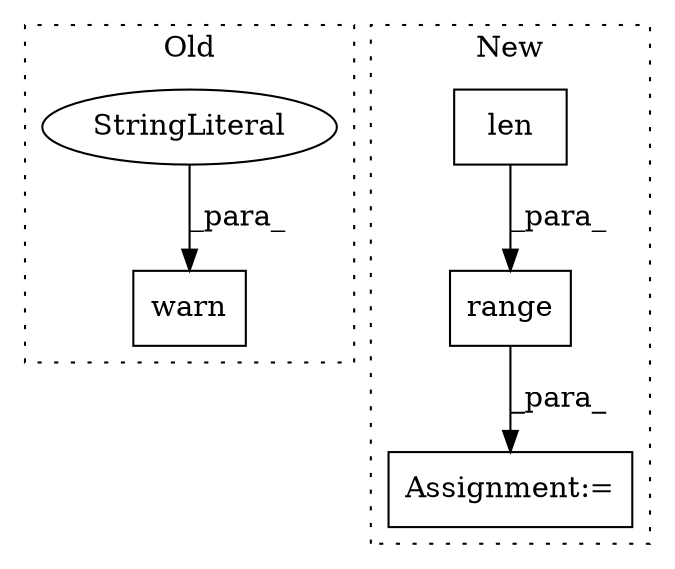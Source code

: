 digraph G {
subgraph cluster0 {
1 [label="warn" a="32" s="2234,2309" l="5,1" shape="box"];
4 [label="StringLiteral" a="45" s="2239" l="70" shape="ellipse"];
label = "Old";
style="dotted";
}
subgraph cluster1 {
2 [label="range" a="32" s="3736,3748" l="6,1" shape="box"];
3 [label="len" a="32" s="3742,3747" l="4,1" shape="box"];
5 [label="Assignment:=" a="7" s="3729" l="29" shape="box"];
label = "New";
style="dotted";
}
2 -> 5 [label="_para_"];
3 -> 2 [label="_para_"];
4 -> 1 [label="_para_"];
}
